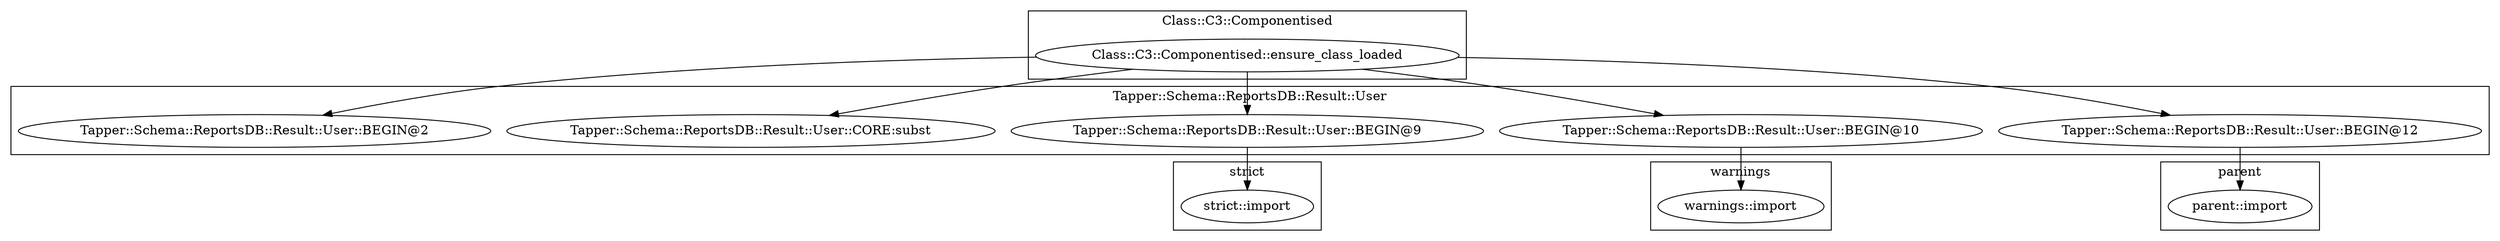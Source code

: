 digraph {
graph [overlap=false]
subgraph cluster_parent {
	label="parent";
	"parent::import";
}
subgraph cluster_Class_C3_Componentised {
	label="Class::C3::Componentised";
	"Class::C3::Componentised::ensure_class_loaded";
}
subgraph cluster_warnings {
	label="warnings";
	"warnings::import";
}
subgraph cluster_Tapper_Schema_ReportsDB_Result_User {
	label="Tapper::Schema::ReportsDB::Result::User";
	"Tapper::Schema::ReportsDB::Result::User::BEGIN@9";
	"Tapper::Schema::ReportsDB::Result::User::BEGIN@10";
	"Tapper::Schema::ReportsDB::Result::User::BEGIN@12";
	"Tapper::Schema::ReportsDB::Result::User::CORE:subst";
	"Tapper::Schema::ReportsDB::Result::User::BEGIN@2";
}
subgraph cluster_strict {
	label="strict";
	"strict::import";
}
"Class::C3::Componentised::ensure_class_loaded" -> "Tapper::Schema::ReportsDB::Result::User::CORE:subst";
"Tapper::Schema::ReportsDB::Result::User::BEGIN@10" -> "warnings::import";
"Class::C3::Componentised::ensure_class_loaded" -> "Tapper::Schema::ReportsDB::Result::User::BEGIN@2";
"Tapper::Schema::ReportsDB::Result::User::BEGIN@9" -> "strict::import";
"Tapper::Schema::ReportsDB::Result::User::BEGIN@12" -> "parent::import";
"Class::C3::Componentised::ensure_class_loaded" -> "Tapper::Schema::ReportsDB::Result::User::BEGIN@9";
"Class::C3::Componentised::ensure_class_loaded" -> "Tapper::Schema::ReportsDB::Result::User::BEGIN@12";
"Class::C3::Componentised::ensure_class_loaded" -> "Tapper::Schema::ReportsDB::Result::User::BEGIN@10";
}
